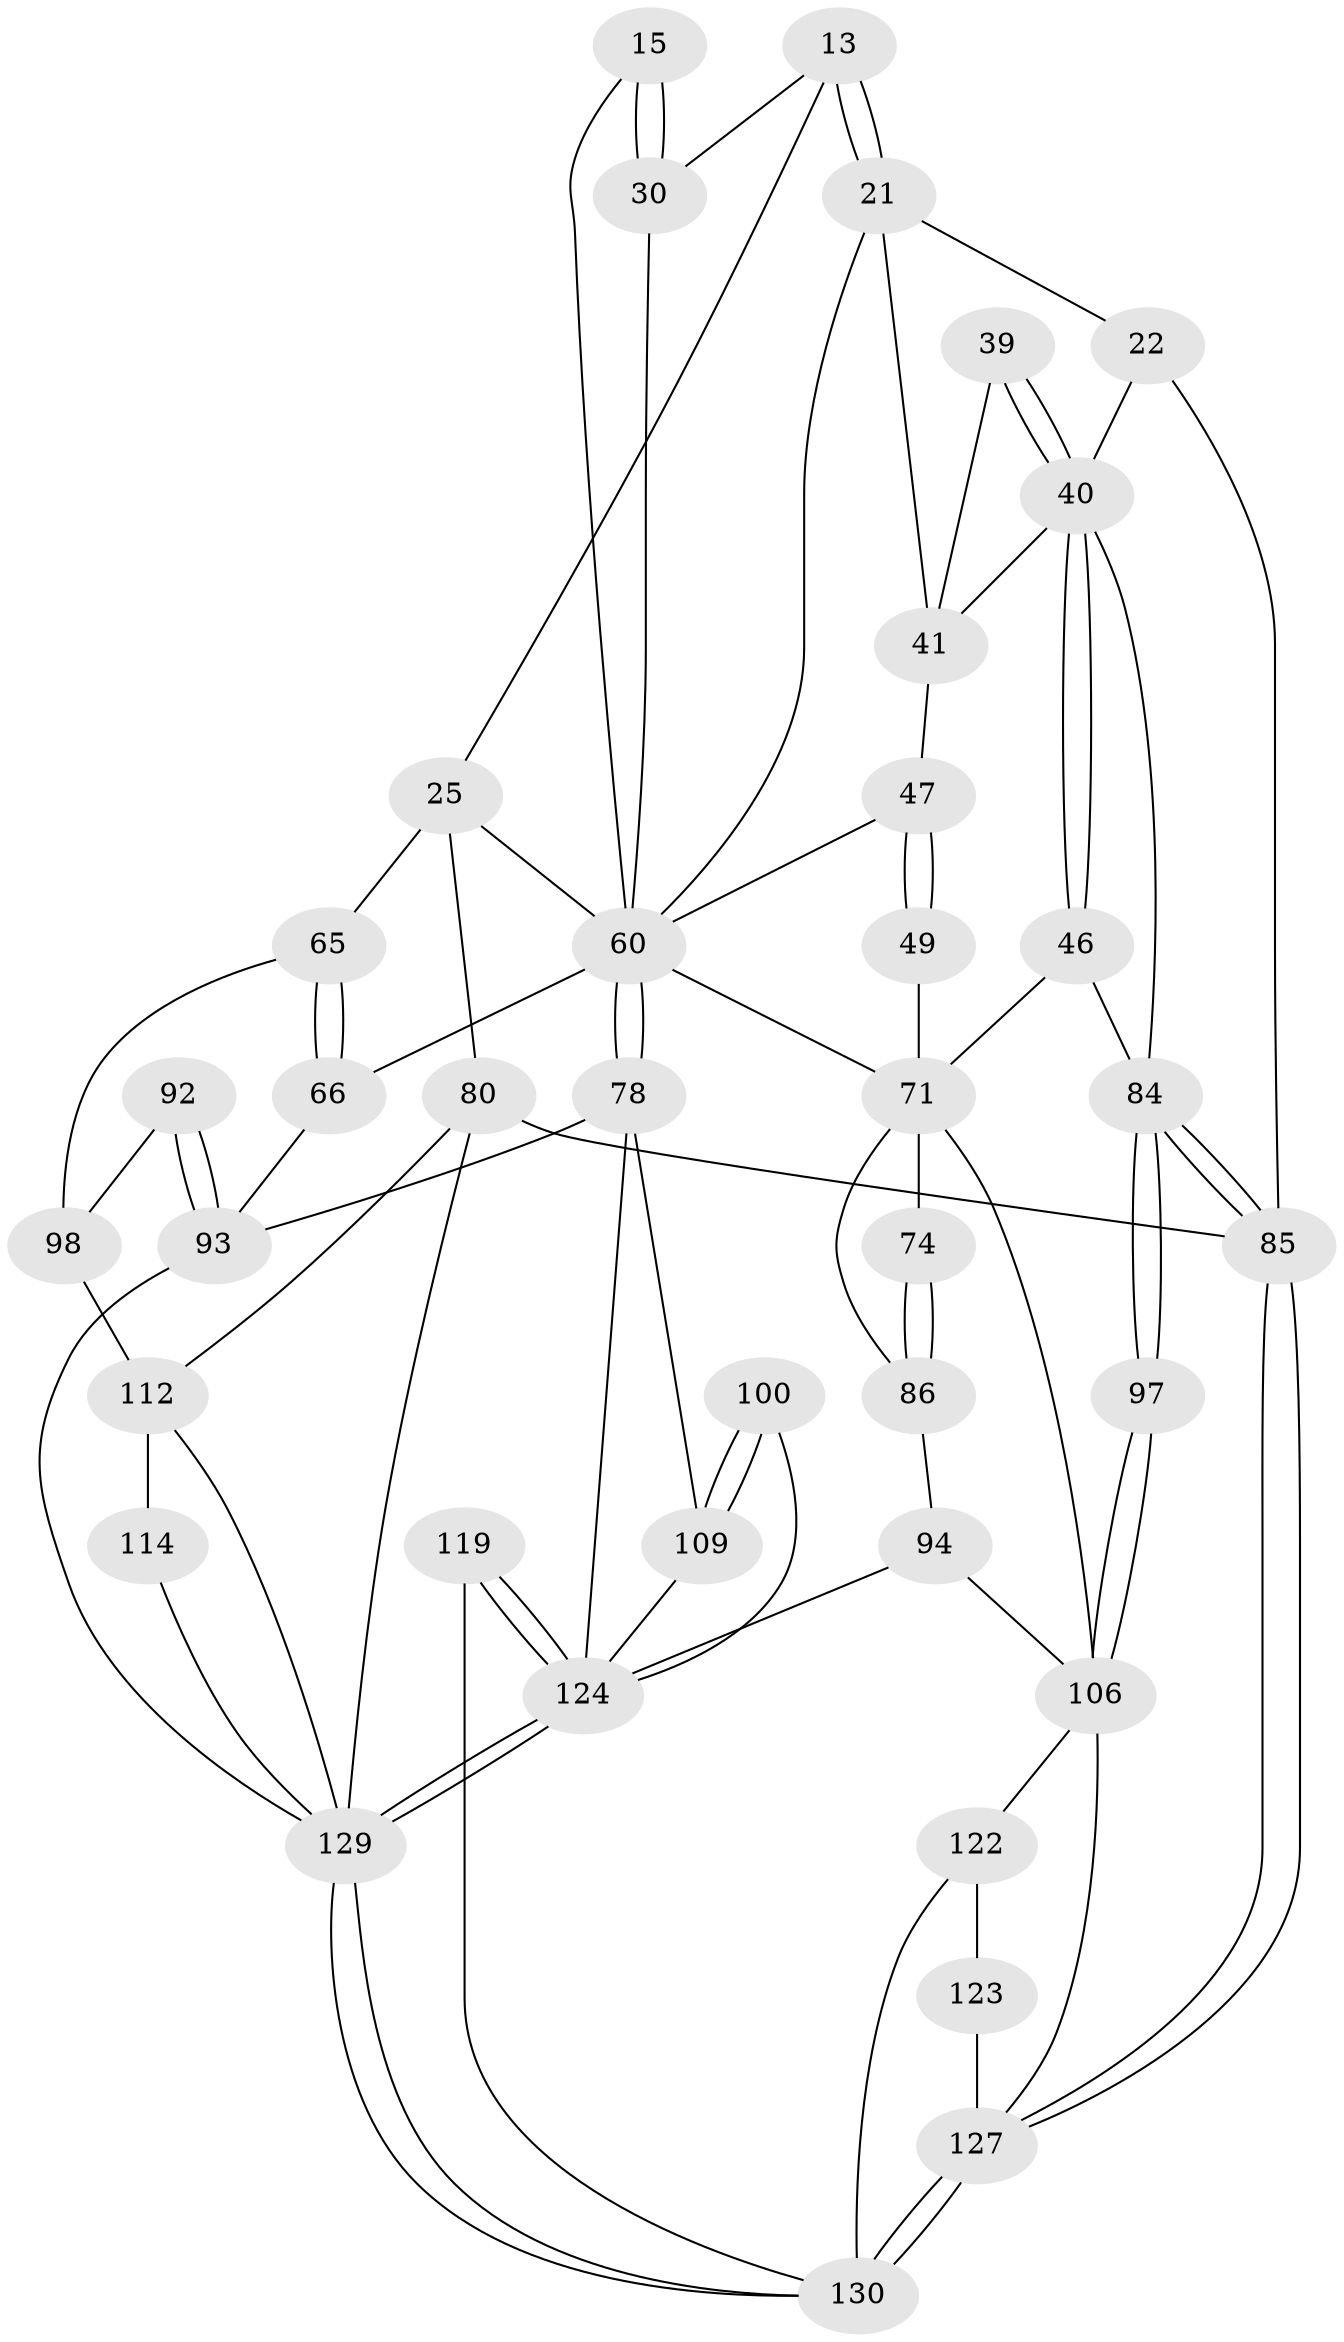// original degree distribution, {3: 0.015384615384615385, 6: 0.2230769230769231, 4: 0.23846153846153847, 5: 0.5230769230769231}
// Generated by graph-tools (version 1.1) at 2025/05/03/04/25 22:05:25]
// undirected, 39 vertices, 86 edges
graph export_dot {
graph [start="1"]
  node [color=gray90,style=filled];
  13 [pos="+0.47273682169918857+0.1410597480491355",super="+10"];
  15 [pos="+0.6397299751116369+0.17943953174789928"];
  21 [pos="+0.46184329654448975+0.15372214103394524",super="+16"];
  22 [pos="+0+0.07791970962844622",super="+20"];
  25 [pos="+0.8863187843326978+0.19247198368273075",super="+24"];
  30 [pos="+0.6156697389817425+0.1969512347128251",super="+12+11"];
  39 [pos="+0.15843250276932594+0.2618401701961627"];
  40 [pos="+0.1323275545088651+0.29195299591934953",super="+29"];
  41 [pos="+0.24237530118006498+0.31375657964417586",super="+35+18"];
  46 [pos="+0.12081339525505418+0.3855825987790097",super="+45"];
  47 [pos="+0.35739130357133664+0.31960075533040216",super="+34+42"];
  49 [pos="+0.3113153587836504+0.42899194339097396",super="+43"];
  60 [pos="+0.5792594414200626+0.5066641769504785",super="+59+56+27"];
  65 [pos="+0.9563764324488107+0.5239706393996183",super="+58+38+37"];
  66 [pos="+0.9278261724724272+0.5092580897470856",super="+64+54"];
  71 [pos="+0.21902394267068354+0.5589970454110749",super="+62+44+52+51"];
  74 [pos="+0.24373178350083038+0.5526871654936706"];
  78 [pos="+0.5804455503247921+0.5125973420696099",super="+77"];
  80 [pos="+1+1",super="+2"];
  84 [pos="+0+0.7130038586247671",super="+70+69"];
  85 [pos="+0+1",super="+3"];
  86 [pos="+0.3587424709296982+0.6330868197681904",super="+67+68"];
  92 [pos="+0.8800498293093935+0.6394983084166086"];
  93 [pos="+0.8512843969617425+0.6979832434848222",super="+79"];
  94 [pos="+0.2669668503973551+0.7258303493906076",super="+90"];
  97 [pos="+0+0.7309817081527622",super="+73"];
  98 [pos="+1+0.698912029367083",super="+83+91"];
  100 [pos="+0.577893506444426+0.7469093830969895"];
  106 [pos="+0+0.7423229432261347",super="+96+72"];
  109 [pos="+0.5392401496246543+0.7871442955138404",super="+88+87"];
  112 [pos="+1+0.8622233908444206",super="+82+102"];
  114 [pos="+0.8942749228673487+0.9074133391078405",super="+113"];
  119 [pos="+0.3252577911889536+0.8758439463631614"];
  122 [pos="+0.2204620366381036+0.855461315363734",super="+116"];
  123 [pos="+0.15234397107203215+0.8485499148389991",super="+117"];
  124 [pos="+0.5471834095901874+0.9896356428850247",super="+111+105+99+110+107+108+89"];
  127 [pos="+0.03637379387827904+1",super="+125+118+126"];
  129 [pos="+0.5706797910805254+1",super="+128"];
  130 [pos="+0.16142384195810677+1",super="+121"];
  13 -- 21 [weight=2];
  13 -- 21;
  13 -- 30 [weight=2];
  13 -- 25;
  15 -- 30 [weight=2];
  15 -- 30;
  15 -- 60;
  21 -- 22;
  21 -- 41;
  21 -- 60;
  22 -- 85 [weight=2];
  22 -- 40 [weight=2];
  25 -- 65 [weight=2];
  25 -- 80 [weight=2];
  25 -- 60 [weight=2];
  30 -- 60;
  39 -- 40;
  39 -- 40;
  39 -- 41 [weight=2];
  40 -- 46;
  40 -- 46;
  40 -- 41;
  40 -- 84;
  41 -- 47 [weight=2];
  46 -- 84 [weight=2];
  46 -- 71;
  47 -- 49 [weight=2];
  47 -- 49;
  47 -- 60;
  49 -- 71 [weight=2];
  60 -- 78;
  60 -- 78;
  60 -- 71 [weight=2];
  60 -- 66 [weight=3];
  65 -- 66 [weight=3];
  65 -- 66;
  65 -- 98 [weight=2];
  66 -- 93 [weight=2];
  71 -- 74;
  71 -- 106;
  71 -- 86 [weight=2];
  74 -- 86 [weight=2];
  74 -- 86;
  78 -- 109;
  78 -- 124;
  78 -- 93;
  80 -- 85 [weight=2];
  80 -- 112;
  80 -- 129;
  84 -- 85;
  84 -- 85;
  84 -- 97 [weight=2];
  84 -- 97;
  85 -- 127;
  85 -- 127;
  86 -- 94;
  92 -- 93 [weight=2];
  92 -- 93;
  92 -- 98;
  93 -- 129;
  94 -- 124 [weight=2];
  94 -- 106;
  97 -- 106 [weight=2];
  97 -- 106;
  98 -- 112 [weight=2];
  100 -- 109 [weight=2];
  100 -- 109;
  100 -- 124;
  106 -- 127;
  106 -- 122;
  109 -- 124 [weight=2];
  112 -- 114 [weight=3];
  112 -- 129;
  114 -- 129;
  119 -- 124 [weight=2];
  119 -- 124;
  119 -- 130;
  122 -- 123 [weight=2];
  122 -- 130;
  123 -- 127 [weight=2];
  124 -- 129 [weight=2];
  124 -- 129;
  127 -- 130 [weight=2];
  127 -- 130;
  129 -- 130;
  129 -- 130;
}
